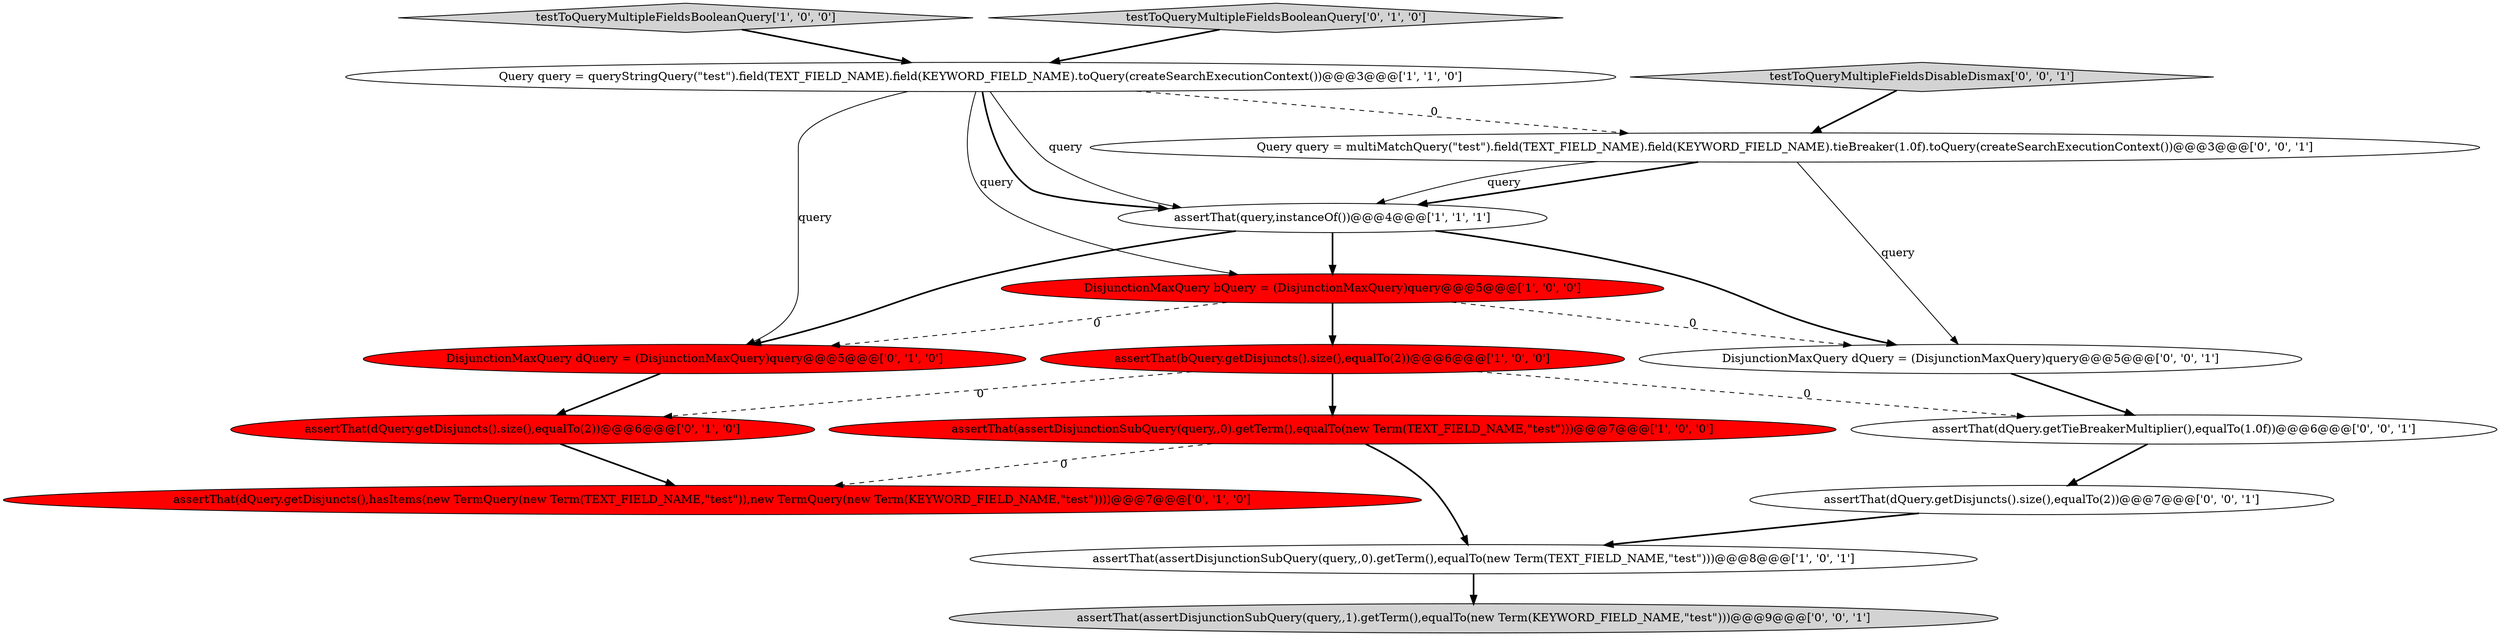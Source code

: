 digraph {
3 [style = filled, label = "DisjunctionMaxQuery bQuery = (DisjunctionMaxQuery)query@@@5@@@['1', '0', '0']", fillcolor = red, shape = ellipse image = "AAA1AAABBB1BBB"];
2 [style = filled, label = "assertThat(query,instanceOf())@@@4@@@['1', '1', '1']", fillcolor = white, shape = ellipse image = "AAA0AAABBB1BBB"];
5 [style = filled, label = "Query query = queryStringQuery(\"test\").field(TEXT_FIELD_NAME).field(KEYWORD_FIELD_NAME).toQuery(createSearchExecutionContext())@@@3@@@['1', '1', '0']", fillcolor = white, shape = ellipse image = "AAA0AAABBB1BBB"];
13 [style = filled, label = "assertThat(assertDisjunctionSubQuery(query,,1).getTerm(),equalTo(new Term(KEYWORD_FIELD_NAME,\"test\")))@@@9@@@['0', '0', '1']", fillcolor = lightgray, shape = ellipse image = "AAA0AAABBB3BBB"];
8 [style = filled, label = "DisjunctionMaxQuery dQuery = (DisjunctionMaxQuery)query@@@5@@@['0', '1', '0']", fillcolor = red, shape = ellipse image = "AAA1AAABBB2BBB"];
14 [style = filled, label = "assertThat(dQuery.getDisjuncts().size(),equalTo(2))@@@7@@@['0', '0', '1']", fillcolor = white, shape = ellipse image = "AAA0AAABBB3BBB"];
4 [style = filled, label = "testToQueryMultipleFieldsBooleanQuery['1', '0', '0']", fillcolor = lightgray, shape = diamond image = "AAA0AAABBB1BBB"];
9 [style = filled, label = "testToQueryMultipleFieldsBooleanQuery['0', '1', '0']", fillcolor = lightgray, shape = diamond image = "AAA0AAABBB2BBB"];
12 [style = filled, label = "testToQueryMultipleFieldsDisableDismax['0', '0', '1']", fillcolor = lightgray, shape = diamond image = "AAA0AAABBB3BBB"];
1 [style = filled, label = "assertThat(assertDisjunctionSubQuery(query,,0).getTerm(),equalTo(new Term(TEXT_FIELD_NAME,\"test\")))@@@8@@@['1', '0', '1']", fillcolor = white, shape = ellipse image = "AAA0AAABBB1BBB"];
11 [style = filled, label = "Query query = multiMatchQuery(\"test\").field(TEXT_FIELD_NAME).field(KEYWORD_FIELD_NAME).tieBreaker(1.0f).toQuery(createSearchExecutionContext())@@@3@@@['0', '0', '1']", fillcolor = white, shape = ellipse image = "AAA0AAABBB3BBB"];
15 [style = filled, label = "DisjunctionMaxQuery dQuery = (DisjunctionMaxQuery)query@@@5@@@['0', '0', '1']", fillcolor = white, shape = ellipse image = "AAA0AAABBB3BBB"];
6 [style = filled, label = "assertThat(assertDisjunctionSubQuery(query,,0).getTerm(),equalTo(new Term(TEXT_FIELD_NAME,\"test\")))@@@7@@@['1', '0', '0']", fillcolor = red, shape = ellipse image = "AAA1AAABBB1BBB"];
0 [style = filled, label = "assertThat(bQuery.getDisjuncts().size(),equalTo(2))@@@6@@@['1', '0', '0']", fillcolor = red, shape = ellipse image = "AAA1AAABBB1BBB"];
10 [style = filled, label = "assertThat(dQuery.getDisjuncts(),hasItems(new TermQuery(new Term(TEXT_FIELD_NAME,\"test\")),new TermQuery(new Term(KEYWORD_FIELD_NAME,\"test\"))))@@@7@@@['0', '1', '0']", fillcolor = red, shape = ellipse image = "AAA1AAABBB2BBB"];
7 [style = filled, label = "assertThat(dQuery.getDisjuncts().size(),equalTo(2))@@@6@@@['0', '1', '0']", fillcolor = red, shape = ellipse image = "AAA1AAABBB2BBB"];
16 [style = filled, label = "assertThat(dQuery.getTieBreakerMultiplier(),equalTo(1.0f))@@@6@@@['0', '0', '1']", fillcolor = white, shape = ellipse image = "AAA0AAABBB3BBB"];
0->6 [style = bold, label=""];
7->10 [style = bold, label=""];
2->3 [style = bold, label=""];
12->11 [style = bold, label=""];
0->16 [style = dashed, label="0"];
15->16 [style = bold, label=""];
1->13 [style = bold, label=""];
11->2 [style = bold, label=""];
14->1 [style = bold, label=""];
8->7 [style = bold, label=""];
3->0 [style = bold, label=""];
6->10 [style = dashed, label="0"];
11->15 [style = solid, label="query"];
6->1 [style = bold, label=""];
5->2 [style = bold, label=""];
5->11 [style = dashed, label="0"];
2->15 [style = bold, label=""];
5->2 [style = solid, label="query"];
9->5 [style = bold, label=""];
5->8 [style = solid, label="query"];
5->3 [style = solid, label="query"];
16->14 [style = bold, label=""];
3->8 [style = dashed, label="0"];
3->15 [style = dashed, label="0"];
11->2 [style = solid, label="query"];
0->7 [style = dashed, label="0"];
4->5 [style = bold, label=""];
2->8 [style = bold, label=""];
}
